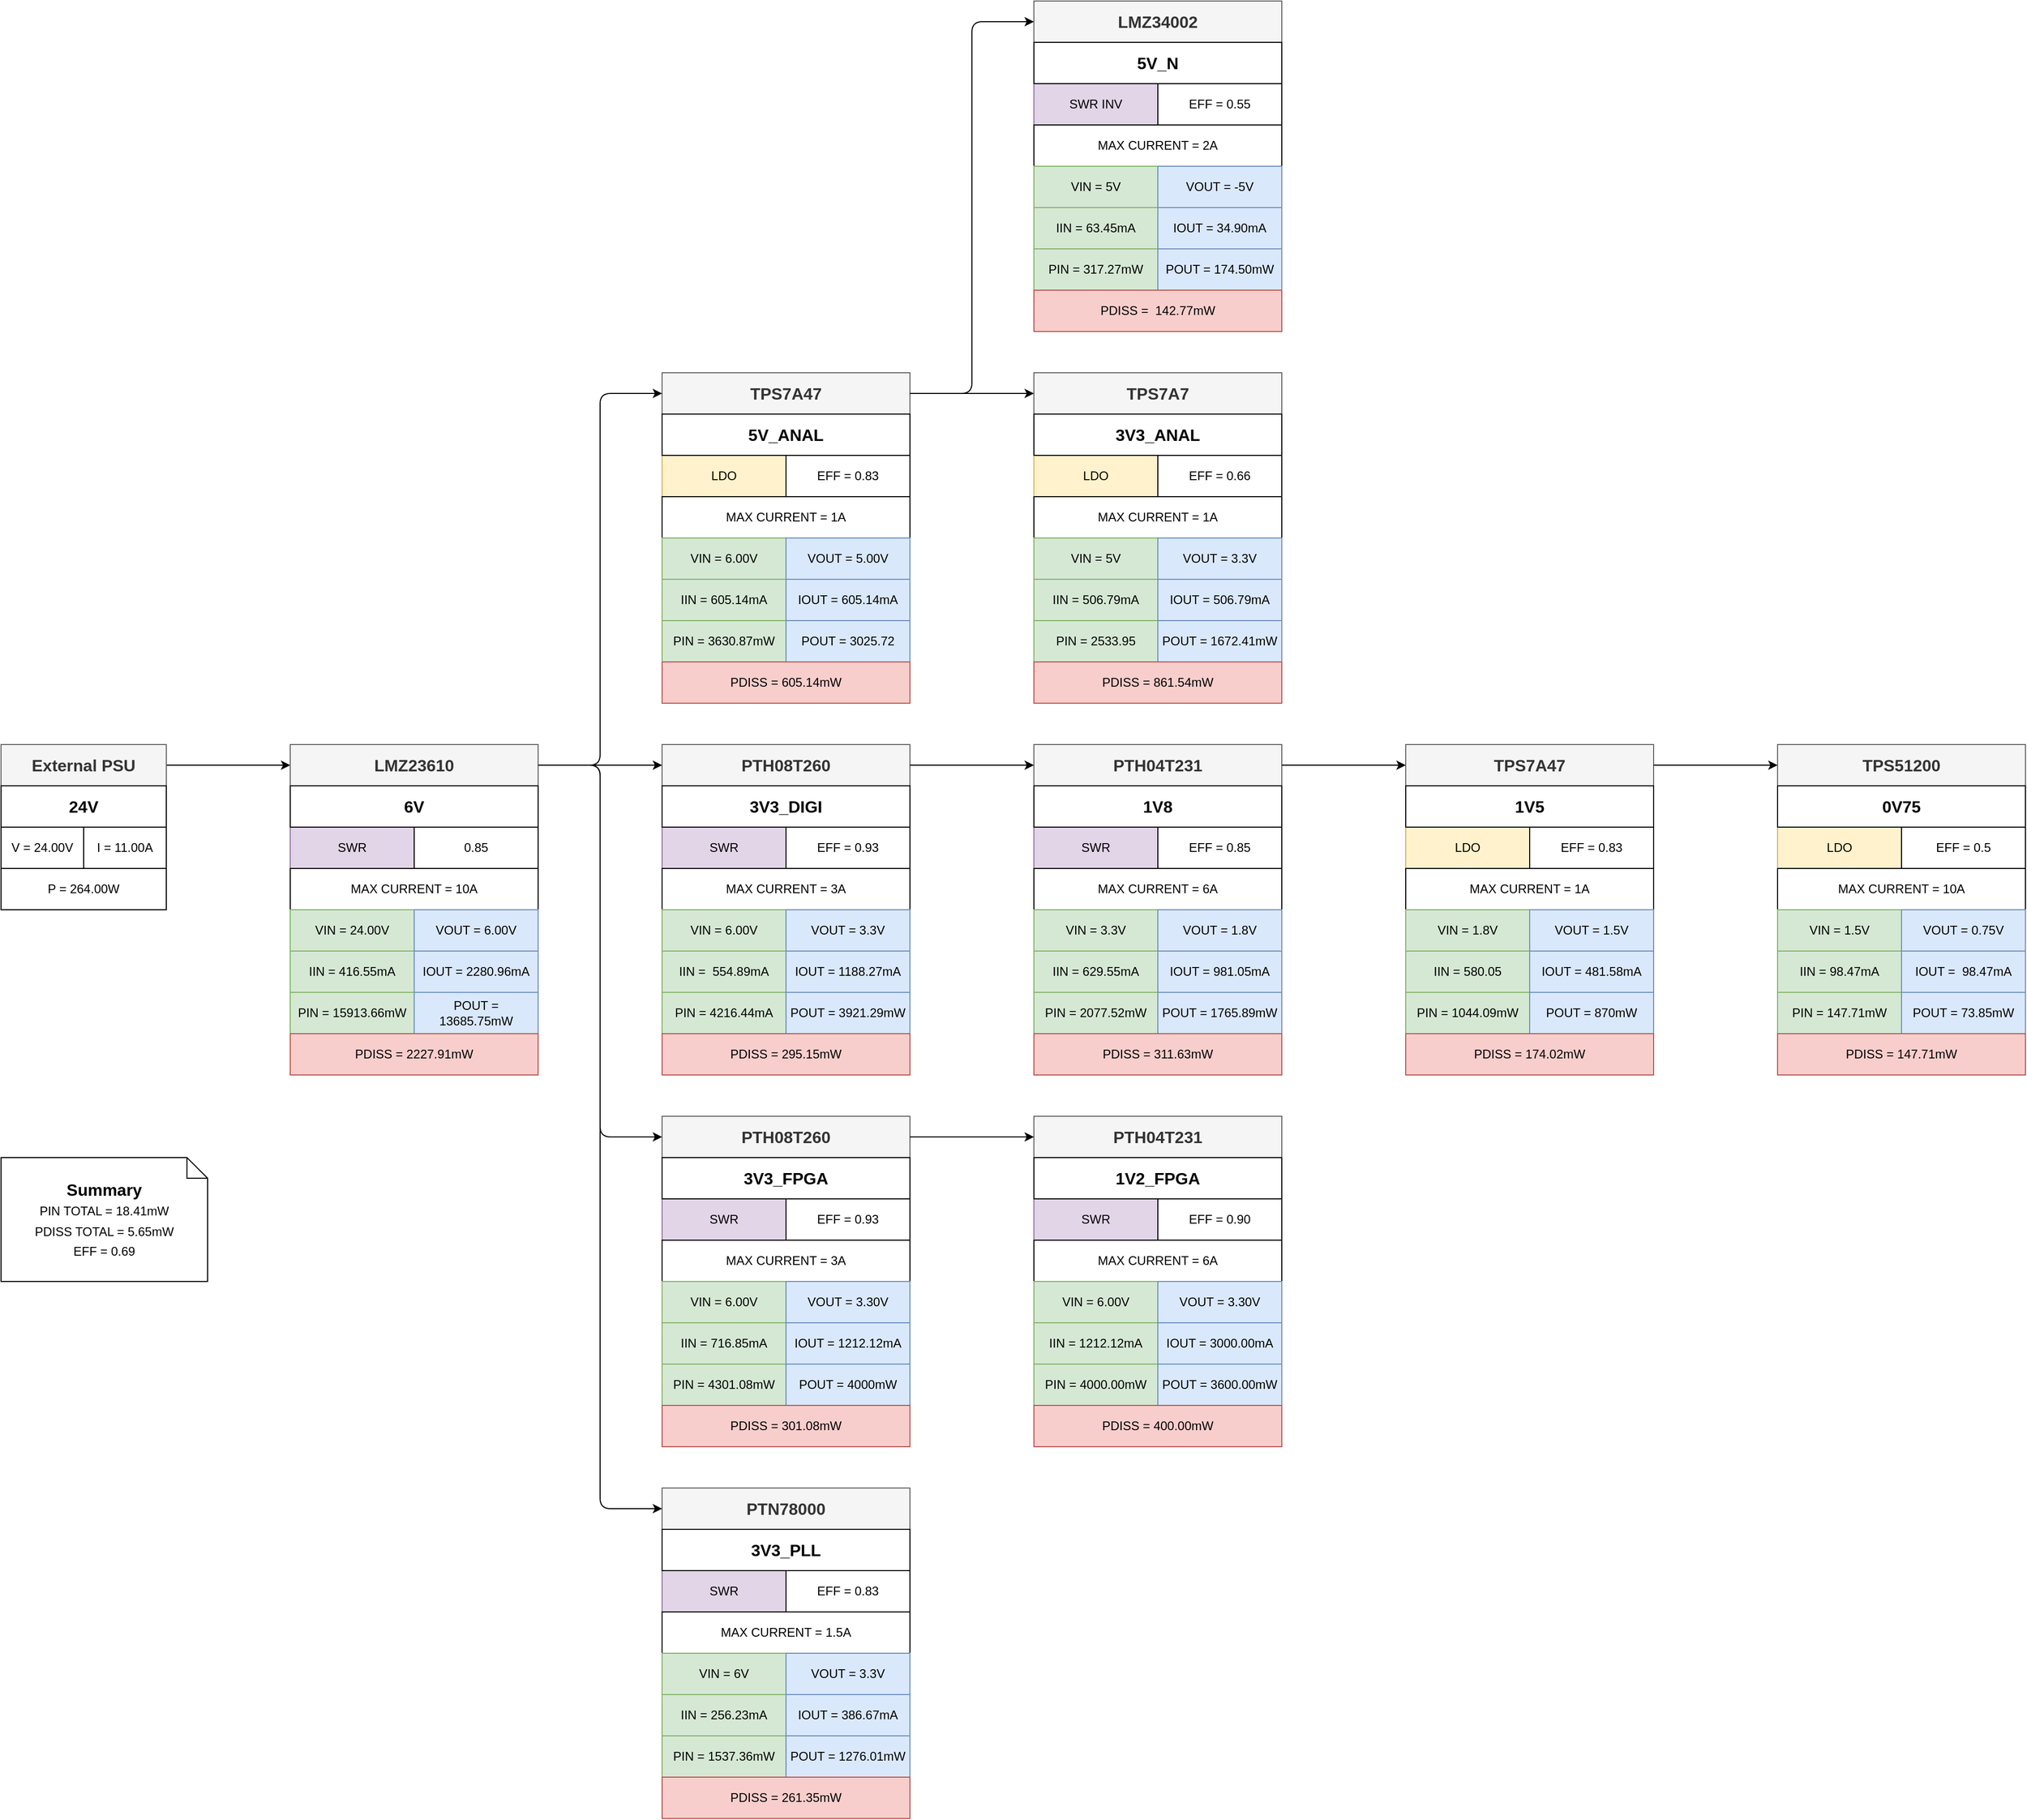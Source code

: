 <mxfile>
    <diagram id="PbjkyKgWk1K6CJeybQGS" name="Page-1">
        <mxGraphModel dx="1175" dy="1867" grid="1" gridSize="10" guides="1" tooltips="1" connect="1" arrows="1" fold="1" page="0" pageScale="1" pageWidth="850" pageHeight="1100" background="#ffffff" math="0" shadow="0">
            <root>
                <mxCell id="0"/>
                <mxCell id="1" parent="0"/>
                <mxCell id="346" style="edgeStyle=orthogonalEdgeStyle;rounded=1;html=1;fontSize=16;" edge="1" parent="1" source="2" target="274">
                    <mxGeometry relative="1" as="geometry"/>
                </mxCell>
                <mxCell id="2" value="&lt;b&gt;&lt;font style=&quot;font-size: 16px;&quot;&gt;External PSU&lt;/font&gt;&lt;/b&gt;" style="rounded=0;whiteSpace=wrap;html=1;fillColor=#f5f5f5;strokeColor=#666666;fontColor=#333333;" parent="1" vertex="1">
                    <mxGeometry x="480" width="160" height="40" as="geometry"/>
                </mxCell>
                <mxCell id="3" value="V = 24.00V" style="rounded=0;whiteSpace=wrap;html=1;" parent="1" vertex="1">
                    <mxGeometry x="480" y="80" width="80" height="40" as="geometry"/>
                </mxCell>
                <mxCell id="4" value="I = 11.00A" style="rounded=0;whiteSpace=wrap;html=1;" parent="1" vertex="1">
                    <mxGeometry x="560" y="80" width="80" height="40" as="geometry"/>
                </mxCell>
                <mxCell id="5" value="P = 264.00W" style="rounded=0;whiteSpace=wrap;html=1;" parent="1" vertex="1">
                    <mxGeometry x="480" y="120" width="160" height="40" as="geometry"/>
                </mxCell>
                <mxCell id="131" value="" style="group" parent="1" vertex="1" connectable="0">
                    <mxGeometry x="1480" y="-360" width="240" height="320" as="geometry"/>
                </mxCell>
                <mxCell id="132" value="&lt;font style=&quot;font-size: 16px;&quot;&gt;&lt;b&gt;TPS7A7&lt;/b&gt;&lt;/font&gt;" style="rounded=0;whiteSpace=wrap;html=1;fontSize=14;container=0;fillColor=#f5f5f5;fontColor=#333333;strokeColor=#666666;" parent="131" vertex="1">
                    <mxGeometry width="240" height="40" as="geometry"/>
                </mxCell>
                <mxCell id="133" value="LDO" style="rounded=0;whiteSpace=wrap;html=1;container=0;fillColor=#fff2cc;strokeColor=#d6b656;" parent="131" vertex="1">
                    <mxGeometry y="80" width="120" height="40" as="geometry"/>
                </mxCell>
                <mxCell id="134" value="EFF = 0.66" style="rounded=0;whiteSpace=wrap;html=1;container=0;" parent="131" vertex="1">
                    <mxGeometry x="120" y="80" width="120" height="40" as="geometry"/>
                </mxCell>
                <mxCell id="135" value="MAX CURRENT = 1A" style="rounded=0;whiteSpace=wrap;html=1;container=0;" parent="131" vertex="1">
                    <mxGeometry y="120" width="240" height="40" as="geometry"/>
                </mxCell>
                <mxCell id="136" value="VIN = 5V" style="rounded=0;whiteSpace=wrap;html=1;fillColor=#d5e8d4;strokeColor=#82b366;container=0;align=center;" parent="131" vertex="1">
                    <mxGeometry y="160" width="120" height="40" as="geometry"/>
                </mxCell>
                <mxCell id="137" value="IIN = 506.79mA" style="rounded=0;whiteSpace=wrap;html=1;fillColor=#d5e8d4;strokeColor=#82b366;container=0;" parent="131" vertex="1">
                    <mxGeometry y="200" width="120" height="40" as="geometry"/>
                </mxCell>
                <mxCell id="138" value="PIN = 2533.95" style="rounded=0;whiteSpace=wrap;html=1;fillColor=#d5e8d4;strokeColor=#82b366;container=0;" parent="131" vertex="1">
                    <mxGeometry y="240" width="120" height="40" as="geometry"/>
                </mxCell>
                <mxCell id="139" value="VOUT = 3.3V" style="rounded=0;whiteSpace=wrap;html=1;fillColor=#dae8fc;strokeColor=#6c8ebf;container=0;" parent="131" vertex="1">
                    <mxGeometry x="120" y="160" width="120" height="40" as="geometry"/>
                </mxCell>
                <mxCell id="140" value="IOUT = 506.79mA" style="rounded=0;whiteSpace=wrap;html=1;fillColor=#dae8fc;strokeColor=#6c8ebf;container=0;" parent="131" vertex="1">
                    <mxGeometry x="120" y="200" width="120" height="40" as="geometry"/>
                </mxCell>
                <mxCell id="141" value="POUT = 1672.41mW" style="rounded=0;whiteSpace=wrap;html=1;fillColor=#dae8fc;strokeColor=#6c8ebf;container=0;" parent="131" vertex="1">
                    <mxGeometry x="120" y="240" width="120" height="40" as="geometry"/>
                </mxCell>
                <mxCell id="142" value="PDISS = 861.54mW" style="rounded=0;whiteSpace=wrap;html=1;fillColor=#f8cecc;strokeColor=#b85450;container=0;" parent="131" vertex="1">
                    <mxGeometry y="280" width="240" height="40" as="geometry"/>
                </mxCell>
                <mxCell id="143" value="&lt;b style=&quot;&quot;&gt;&lt;font style=&quot;font-size: 16px;&quot;&gt;3V3_ANAL&lt;/font&gt;&lt;/b&gt;" style="rounded=0;whiteSpace=wrap;html=1;fontSize=14;container=0;" parent="131" vertex="1">
                    <mxGeometry y="40" width="240" height="40" as="geometry"/>
                </mxCell>
                <mxCell id="144" value="" style="group;fillColor=#fff2cc;strokeColor=#d6b656;" parent="1" vertex="1" connectable="0">
                    <mxGeometry x="1840" width="240" height="320" as="geometry"/>
                </mxCell>
                <mxCell id="145" value="&lt;font style=&quot;font-size: 16px;&quot;&gt;&lt;b&gt;TPS7A47&lt;/b&gt;&lt;/font&gt;" style="rounded=0;whiteSpace=wrap;html=1;fontSize=14;container=0;fillColor=#f5f5f5;fontColor=#333333;strokeColor=#666666;" parent="144" vertex="1">
                    <mxGeometry width="240" height="40" as="geometry"/>
                </mxCell>
                <mxCell id="146" value="LDO" style="rounded=0;whiteSpace=wrap;html=1;container=0;fillColor=#fff2cc;strokeColor=#d6b656;" parent="144" vertex="1">
                    <mxGeometry y="80" width="120" height="40" as="geometry"/>
                </mxCell>
                <mxCell id="147" value="EFF = 0.83" style="rounded=0;whiteSpace=wrap;html=1;container=0;" parent="144" vertex="1">
                    <mxGeometry x="120" y="80" width="120" height="40" as="geometry"/>
                </mxCell>
                <mxCell id="148" value="MAX CURRENT = 1A" style="rounded=0;whiteSpace=wrap;html=1;container=0;" parent="144" vertex="1">
                    <mxGeometry y="120" width="240" height="40" as="geometry"/>
                </mxCell>
                <mxCell id="149" value="VIN = 1.8V" style="rounded=0;whiteSpace=wrap;html=1;fillColor=#d5e8d4;strokeColor=#82b366;container=0;" parent="144" vertex="1">
                    <mxGeometry y="160" width="120" height="40" as="geometry"/>
                </mxCell>
                <mxCell id="150" value="IIN = 580.05" style="rounded=0;whiteSpace=wrap;html=1;fillColor=#d5e8d4;strokeColor=#82b366;container=0;" parent="144" vertex="1">
                    <mxGeometry y="200" width="120" height="40" as="geometry"/>
                </mxCell>
                <mxCell id="151" value="PIN = 1044.09mW" style="rounded=0;whiteSpace=wrap;html=1;fillColor=#d5e8d4;strokeColor=#82b366;container=0;" parent="144" vertex="1">
                    <mxGeometry y="240" width="120" height="40" as="geometry"/>
                </mxCell>
                <mxCell id="152" value="VOUT = 1.5V" style="rounded=0;whiteSpace=wrap;html=1;fillColor=#dae8fc;strokeColor=#6c8ebf;container=0;" parent="144" vertex="1">
                    <mxGeometry x="120" y="160" width="120" height="40" as="geometry"/>
                </mxCell>
                <mxCell id="153" value="IOUT = 481.58mA" style="rounded=0;whiteSpace=wrap;html=1;fillColor=#dae8fc;strokeColor=#6c8ebf;container=0;" parent="144" vertex="1">
                    <mxGeometry x="120" y="200" width="120" height="40" as="geometry"/>
                </mxCell>
                <mxCell id="154" value="POUT = 870mW" style="rounded=0;whiteSpace=wrap;html=1;fillColor=#dae8fc;strokeColor=#6c8ebf;container=0;" parent="144" vertex="1">
                    <mxGeometry x="120" y="240" width="120" height="40" as="geometry"/>
                </mxCell>
                <mxCell id="155" value="PDISS = 174.02mW" style="rounded=0;whiteSpace=wrap;html=1;fillColor=#f8cecc;strokeColor=#b85450;container=0;" parent="144" vertex="1">
                    <mxGeometry y="280" width="240" height="40" as="geometry"/>
                </mxCell>
                <mxCell id="156" value="&lt;b style=&quot;&quot;&gt;&lt;font style=&quot;font-size: 16px;&quot;&gt;1V5&lt;/font&gt;&lt;/b&gt;" style="rounded=0;whiteSpace=wrap;html=1;fontSize=14;container=0;" parent="144" vertex="1">
                    <mxGeometry y="40" width="240" height="40" as="geometry"/>
                </mxCell>
                <mxCell id="158" value="" style="group;fillColor=#fff2cc;strokeColor=#d6b656;" parent="1" vertex="1" connectable="0">
                    <mxGeometry x="2200" width="240" height="320" as="geometry"/>
                </mxCell>
                <mxCell id="159" value="&lt;font style=&quot;font-size: 16px;&quot;&gt;&lt;b&gt;TPS51200&lt;/b&gt;&lt;/font&gt;" style="rounded=0;whiteSpace=wrap;html=1;fontSize=14;container=0;fillColor=#f5f5f5;fontColor=#333333;strokeColor=#666666;" parent="158" vertex="1">
                    <mxGeometry width="240" height="40" as="geometry"/>
                </mxCell>
                <mxCell id="160" value="LDO" style="rounded=0;whiteSpace=wrap;html=1;container=0;fillColor=#fff2cc;strokeColor=#d6b656;" parent="158" vertex="1">
                    <mxGeometry y="80" width="120" height="40" as="geometry"/>
                </mxCell>
                <mxCell id="161" value="EFF = 0.5" style="rounded=0;whiteSpace=wrap;html=1;container=0;" parent="158" vertex="1">
                    <mxGeometry x="120" y="80" width="120" height="40" as="geometry"/>
                </mxCell>
                <mxCell id="162" value="MAX CURRENT = 10A" style="rounded=0;whiteSpace=wrap;html=1;container=0;" parent="158" vertex="1">
                    <mxGeometry y="120" width="240" height="40" as="geometry"/>
                </mxCell>
                <mxCell id="163" value="VIN = 1.5V" style="rounded=0;whiteSpace=wrap;html=1;fillColor=#d5e8d4;strokeColor=#82b366;container=0;" parent="158" vertex="1">
                    <mxGeometry y="160" width="120" height="40" as="geometry"/>
                </mxCell>
                <mxCell id="164" value="IIN = 98.47mA" style="rounded=0;whiteSpace=wrap;html=1;fillColor=#d5e8d4;strokeColor=#82b366;container=0;" parent="158" vertex="1">
                    <mxGeometry y="200" width="120" height="40" as="geometry"/>
                </mxCell>
                <mxCell id="165" value="PIN = 147.71mW" style="rounded=0;whiteSpace=wrap;html=1;fillColor=#d5e8d4;strokeColor=#82b366;container=0;" parent="158" vertex="1">
                    <mxGeometry y="240" width="120" height="40" as="geometry"/>
                </mxCell>
                <mxCell id="166" value="VOUT = 0.75V" style="rounded=0;whiteSpace=wrap;html=1;fillColor=#dae8fc;strokeColor=#6c8ebf;container=0;" parent="158" vertex="1">
                    <mxGeometry x="120" y="160" width="120" height="40" as="geometry"/>
                </mxCell>
                <mxCell id="167" value="IOUT =&amp;nbsp; 98.47mA" style="rounded=0;whiteSpace=wrap;html=1;fillColor=#dae8fc;strokeColor=#6c8ebf;container=0;" parent="158" vertex="1">
                    <mxGeometry x="120" y="200" width="120" height="40" as="geometry"/>
                </mxCell>
                <mxCell id="168" value="POUT = 73.85mW" style="rounded=0;whiteSpace=wrap;html=1;fillColor=#dae8fc;strokeColor=#6c8ebf;container=0;" parent="158" vertex="1">
                    <mxGeometry x="120" y="240" width="120" height="40" as="geometry"/>
                </mxCell>
                <mxCell id="169" value="PDISS = 147.71mW" style="rounded=0;whiteSpace=wrap;html=1;fillColor=#f8cecc;strokeColor=#b85450;container=0;" parent="158" vertex="1">
                    <mxGeometry y="280" width="240" height="40" as="geometry"/>
                </mxCell>
                <mxCell id="170" value="&lt;b&gt;&lt;font style=&quot;font-size: 16px;&quot;&gt;0V75&lt;/font&gt;&lt;/b&gt;" style="rounded=0;whiteSpace=wrap;html=1;fontSize=14;container=0;" parent="158" vertex="1">
                    <mxGeometry y="40" width="240" height="40" as="geometry"/>
                </mxCell>
                <mxCell id="171" value="" style="group" parent="1" vertex="1" connectable="0">
                    <mxGeometry x="1480" y="-720" width="240" height="320" as="geometry"/>
                </mxCell>
                <mxCell id="172" value="&lt;font style=&quot;font-size: 16px;&quot;&gt;&lt;b&gt;LMZ34002&lt;/b&gt;&lt;/font&gt;" style="rounded=0;whiteSpace=wrap;html=1;fontSize=14;container=0;fillColor=#f5f5f5;fontColor=#333333;strokeColor=#666666;" parent="171" vertex="1">
                    <mxGeometry width="240" height="40" as="geometry"/>
                </mxCell>
                <mxCell id="173" value="SWR INV" style="rounded=0;whiteSpace=wrap;html=1;container=0;fillColor=#e1d5e7;strokeColor=#9673a6;" parent="171" vertex="1">
                    <mxGeometry y="80" width="120" height="40" as="geometry"/>
                </mxCell>
                <mxCell id="174" value="EFF = 0.55" style="rounded=0;whiteSpace=wrap;html=1;container=0;" parent="171" vertex="1">
                    <mxGeometry x="120" y="80" width="120" height="40" as="geometry"/>
                </mxCell>
                <mxCell id="175" value="MAX CURRENT = 2A" style="rounded=0;whiteSpace=wrap;html=1;container=0;" parent="171" vertex="1">
                    <mxGeometry y="120" width="240" height="40" as="geometry"/>
                </mxCell>
                <mxCell id="176" value="VIN = 5V" style="rounded=0;whiteSpace=wrap;html=1;fillColor=#d5e8d4;strokeColor=#82b366;container=0;" parent="171" vertex="1">
                    <mxGeometry y="160" width="120" height="40" as="geometry"/>
                </mxCell>
                <mxCell id="177" value="IIN = 63.45mA" style="rounded=0;whiteSpace=wrap;html=1;fillColor=#d5e8d4;strokeColor=#82b366;container=0;" parent="171" vertex="1">
                    <mxGeometry y="200" width="120" height="40" as="geometry"/>
                </mxCell>
                <mxCell id="178" value="PIN = 317.27mW" style="rounded=0;whiteSpace=wrap;html=1;fillColor=#d5e8d4;strokeColor=#82b366;container=0;" parent="171" vertex="1">
                    <mxGeometry y="240" width="120" height="40" as="geometry"/>
                </mxCell>
                <mxCell id="179" value="VOUT = -5V" style="rounded=0;whiteSpace=wrap;html=1;fillColor=#dae8fc;strokeColor=#6c8ebf;container=0;" parent="171" vertex="1">
                    <mxGeometry x="120" y="160" width="120" height="40" as="geometry"/>
                </mxCell>
                <mxCell id="180" value="IOUT = 34.90mA" style="rounded=0;whiteSpace=wrap;html=1;fillColor=#dae8fc;strokeColor=#6c8ebf;container=0;" parent="171" vertex="1">
                    <mxGeometry x="120" y="200" width="120" height="40" as="geometry"/>
                </mxCell>
                <mxCell id="181" value="POUT = 174.50mW" style="rounded=0;whiteSpace=wrap;html=1;fillColor=#dae8fc;strokeColor=#6c8ebf;container=0;" parent="171" vertex="1">
                    <mxGeometry x="120" y="240" width="120" height="40" as="geometry"/>
                </mxCell>
                <mxCell id="182" value="PDISS =&amp;nbsp; 142.77mW" style="rounded=0;whiteSpace=wrap;html=1;fillColor=#f8cecc;strokeColor=#b85450;container=0;" parent="171" vertex="1">
                    <mxGeometry y="280" width="240" height="40" as="geometry"/>
                </mxCell>
                <mxCell id="183" value="&lt;b&gt;&lt;font style=&quot;font-size: 16px;&quot;&gt;5V_N&lt;/font&gt;&lt;/b&gt;" style="rounded=0;whiteSpace=wrap;html=1;fontSize=14;container=0;" parent="171" vertex="1">
                    <mxGeometry y="40" width="240" height="40" as="geometry"/>
                </mxCell>
                <mxCell id="184" value="" style="group;fillColor=#fff2cc;strokeColor=#d6b656;" parent="1" connectable="0" vertex="1">
                    <mxGeometry x="1120" y="-360" width="240" height="320" as="geometry"/>
                </mxCell>
                <mxCell id="185" value="&lt;span style=&quot;font-size: 16px;&quot;&gt;&lt;b&gt;TPS7A47&lt;/b&gt;&lt;/span&gt;" style="rounded=0;whiteSpace=wrap;html=1;fontSize=14;container=0;fillColor=#f5f5f5;fontColor=#333333;strokeColor=#666666;" parent="184" vertex="1">
                    <mxGeometry width="240" height="40" as="geometry"/>
                </mxCell>
                <mxCell id="186" value="LDO" style="rounded=0;whiteSpace=wrap;html=1;container=0;fillColor=#fff2cc;strokeColor=#d6b656;" parent="184" vertex="1">
                    <mxGeometry y="80" width="120" height="40" as="geometry"/>
                </mxCell>
                <mxCell id="187" value="EFF = 0.83" style="rounded=0;whiteSpace=wrap;html=1;container=0;" parent="184" vertex="1">
                    <mxGeometry x="120" y="80" width="120" height="40" as="geometry"/>
                </mxCell>
                <mxCell id="188" value="MAX CURRENT = 1A" style="rounded=0;whiteSpace=wrap;html=1;container=0;" parent="184" vertex="1">
                    <mxGeometry y="120" width="240" height="40" as="geometry"/>
                </mxCell>
                <mxCell id="189" value="VIN = 6.00V" style="rounded=0;whiteSpace=wrap;html=1;fillColor=#d5e8d4;strokeColor=#82b366;container=0;" parent="184" vertex="1">
                    <mxGeometry y="160" width="120" height="40" as="geometry"/>
                </mxCell>
                <mxCell id="190" value="IIN = 605.14mA" style="rounded=0;whiteSpace=wrap;html=1;fillColor=#d5e8d4;strokeColor=#82b366;container=0;" parent="184" vertex="1">
                    <mxGeometry y="200" width="120" height="40" as="geometry"/>
                </mxCell>
                <mxCell id="191" value="PIN = 3630.87mW" style="rounded=0;whiteSpace=wrap;html=1;fillColor=#d5e8d4;strokeColor=#82b366;container=0;" parent="184" vertex="1">
                    <mxGeometry y="240" width="120" height="40" as="geometry"/>
                </mxCell>
                <mxCell id="192" value="VOUT = 5.00V" style="rounded=0;whiteSpace=wrap;html=1;fillColor=#dae8fc;strokeColor=#6c8ebf;container=0;" parent="184" vertex="1">
                    <mxGeometry x="120" y="160" width="120" height="40" as="geometry"/>
                </mxCell>
                <mxCell id="193" value="IOUT = 605.14mA" style="rounded=0;whiteSpace=wrap;html=1;fillColor=#dae8fc;strokeColor=#6c8ebf;container=0;" parent="184" vertex="1">
                    <mxGeometry x="120" y="200" width="120" height="40" as="geometry"/>
                </mxCell>
                <mxCell id="194" value="POUT = 3025.72" style="rounded=0;whiteSpace=wrap;html=1;fillColor=#dae8fc;strokeColor=#6c8ebf;container=0;" parent="184" vertex="1">
                    <mxGeometry x="120" y="240" width="120" height="40" as="geometry"/>
                </mxCell>
                <mxCell id="195" value="PDISS = 605.14mW" style="rounded=0;whiteSpace=wrap;html=1;fillColor=#f8cecc;strokeColor=#b85450;container=0;" parent="184" vertex="1">
                    <mxGeometry y="280" width="240" height="40" as="geometry"/>
                </mxCell>
                <mxCell id="196" value="&lt;b style=&quot;border-color: var(--border-color);&quot;&gt;&lt;font style=&quot;border-color: var(--border-color); font-size: 16px;&quot;&gt;5V_ANAL&lt;/font&gt;&lt;/b&gt;" style="rounded=0;whiteSpace=wrap;html=1;fontSize=14;container=0;" parent="184" vertex="1">
                    <mxGeometry y="40" width="240" height="40" as="geometry"/>
                </mxCell>
                <mxCell id="209" value="PTH04T231" style="group;fillColor=#fff2cc;strokeColor=#d6b656;" vertex="1" connectable="0" parent="1">
                    <mxGeometry x="1480" width="240" height="320" as="geometry"/>
                </mxCell>
                <mxCell id="210" value="&lt;font style=&quot;font-size: 16px;&quot;&gt;&lt;b&gt;PTH04T231&lt;/b&gt;&lt;/font&gt;" style="rounded=0;whiteSpace=wrap;html=1;fontSize=14;container=0;fillColor=#f5f5f5;fontColor=#333333;strokeColor=#666666;" vertex="1" parent="209">
                    <mxGeometry width="240" height="40" as="geometry"/>
                </mxCell>
                <mxCell id="211" value="SWR" style="rounded=0;whiteSpace=wrap;html=1;container=0;fillColor=#e1d5e7;strokeColor=#9673a6;" vertex="1" parent="209">
                    <mxGeometry y="80" width="120" height="40" as="geometry"/>
                </mxCell>
                <mxCell id="212" value="EFF = 0.85" style="rounded=0;whiteSpace=wrap;html=1;container=0;" vertex="1" parent="209">
                    <mxGeometry x="120" y="80" width="120" height="40" as="geometry"/>
                </mxCell>
                <mxCell id="213" value="MAX CURRENT = 6A" style="rounded=0;whiteSpace=wrap;html=1;container=0;" vertex="1" parent="209">
                    <mxGeometry y="120" width="240" height="40" as="geometry"/>
                </mxCell>
                <mxCell id="214" value="VIN = 3.3V" style="rounded=0;whiteSpace=wrap;html=1;fillColor=#d5e8d4;strokeColor=#82b366;container=0;" vertex="1" parent="209">
                    <mxGeometry y="160" width="120" height="40" as="geometry"/>
                </mxCell>
                <mxCell id="215" value="IIN = 629.55mA" style="rounded=0;whiteSpace=wrap;html=1;fillColor=#d5e8d4;strokeColor=#82b366;container=0;" vertex="1" parent="209">
                    <mxGeometry y="200" width="120" height="40" as="geometry"/>
                </mxCell>
                <mxCell id="216" value="PIN = 2077.52mW" style="rounded=0;whiteSpace=wrap;html=1;fillColor=#d5e8d4;strokeColor=#82b366;container=0;" vertex="1" parent="209">
                    <mxGeometry y="240" width="120" height="40" as="geometry"/>
                </mxCell>
                <mxCell id="217" value="VOUT = 1.8V" style="rounded=0;whiteSpace=wrap;html=1;fillColor=#dae8fc;strokeColor=#6c8ebf;container=0;" vertex="1" parent="209">
                    <mxGeometry x="120" y="160" width="120" height="40" as="geometry"/>
                </mxCell>
                <mxCell id="218" value="IOUT = 981.05mA" style="rounded=0;whiteSpace=wrap;html=1;fillColor=#dae8fc;strokeColor=#6c8ebf;container=0;" vertex="1" parent="209">
                    <mxGeometry x="120" y="200" width="120" height="40" as="geometry"/>
                </mxCell>
                <mxCell id="219" value="POUT = 1765.89mW" style="rounded=0;whiteSpace=wrap;html=1;fillColor=#dae8fc;strokeColor=#6c8ebf;container=0;" vertex="1" parent="209">
                    <mxGeometry x="120" y="240" width="120" height="40" as="geometry"/>
                </mxCell>
                <mxCell id="220" value="PDISS = 311.63mW" style="rounded=0;whiteSpace=wrap;html=1;fillColor=#f8cecc;strokeColor=#b85450;container=0;" vertex="1" parent="209">
                    <mxGeometry y="280" width="240" height="40" as="geometry"/>
                </mxCell>
                <mxCell id="221" value="&lt;b style=&quot;&quot;&gt;&lt;font style=&quot;font-size: 16px;&quot;&gt;1V8&lt;/font&gt;&lt;/b&gt;" style="rounded=0;whiteSpace=wrap;html=1;fontSize=14;container=0;" vertex="1" parent="209">
                    <mxGeometry y="40" width="240" height="40" as="geometry"/>
                </mxCell>
                <mxCell id="237" value="&lt;b&gt;&lt;font style=&quot;font-size: 16px;&quot;&gt;24V&lt;/font&gt;&lt;/b&gt;" style="rounded=0;whiteSpace=wrap;html=1;" vertex="1" parent="1">
                    <mxGeometry x="480" y="40" width="160" height="40" as="geometry"/>
                </mxCell>
                <mxCell id="251" value="&lt;b&gt;Summary&lt;/b&gt;&lt;br&gt;&lt;font style=&quot;font-size: 12px;&quot;&gt;PIN TOTAL = 18.41mW&lt;br&gt;PDISS TOTAL = 5.65mW&lt;br style=&quot;border-color: var(--border-color);&quot;&gt;EFF = 0.69&lt;/font&gt;" style="shape=note;size=20;whiteSpace=wrap;html=1;fontSize=16;" vertex="1" parent="1">
                    <mxGeometry x="480" y="400" width="200" height="120" as="geometry"/>
                </mxCell>
                <mxCell id="257" style="edgeStyle=orthogonalEdgeStyle;rounded=1;html=1;fontSize=12;" edge="1" parent="1" source="210" target="145">
                    <mxGeometry relative="1" as="geometry"/>
                </mxCell>
                <mxCell id="258" style="edgeStyle=orthogonalEdgeStyle;rounded=1;html=1;fontSize=12;" edge="1" parent="1" source="145" target="159">
                    <mxGeometry relative="1" as="geometry"/>
                </mxCell>
                <mxCell id="273" value="" style="group" connectable="0" vertex="1" parent="1">
                    <mxGeometry x="760" width="240" height="320" as="geometry"/>
                </mxCell>
                <mxCell id="274" value="&lt;font style=&quot;font-size: 16px;&quot;&gt;&lt;b&gt;LMZ23610&lt;/b&gt;&lt;/font&gt;" style="rounded=0;whiteSpace=wrap;html=1;fontSize=14;container=0;fillColor=#f5f5f5;fontColor=#333333;strokeColor=#666666;" vertex="1" parent="273">
                    <mxGeometry width="240" height="40" as="geometry"/>
                </mxCell>
                <mxCell id="275" value="SWR" style="rounded=0;whiteSpace=wrap;html=1;container=0;fillColor=#e1d5e7;strokeColor=#9673a6;" vertex="1" parent="273">
                    <mxGeometry y="80" width="120" height="40" as="geometry"/>
                </mxCell>
                <mxCell id="276" value="0.85" style="rounded=0;whiteSpace=wrap;html=1;container=0;" vertex="1" parent="273">
                    <mxGeometry x="120" y="80" width="120" height="40" as="geometry"/>
                </mxCell>
                <mxCell id="277" value="MAX CURRENT = 10A" style="rounded=0;whiteSpace=wrap;html=1;container=0;" vertex="1" parent="273">
                    <mxGeometry y="120" width="240" height="40" as="geometry"/>
                </mxCell>
                <mxCell id="278" value="VIN = 24.00V" style="rounded=0;whiteSpace=wrap;html=1;fillColor=#d5e8d4;strokeColor=#82b366;container=0;" vertex="1" parent="273">
                    <mxGeometry y="160" width="120" height="40" as="geometry"/>
                </mxCell>
                <mxCell id="279" value="IIN = 416.55mA" style="rounded=0;whiteSpace=wrap;html=1;fillColor=#d5e8d4;strokeColor=#82b366;container=0;" vertex="1" parent="273">
                    <mxGeometry y="200" width="120" height="40" as="geometry"/>
                </mxCell>
                <mxCell id="280" value="PIN = 15913.66mW" style="rounded=0;whiteSpace=wrap;html=1;fillColor=#d5e8d4;strokeColor=#82b366;container=0;" vertex="1" parent="273">
                    <mxGeometry y="240" width="120" height="40" as="geometry"/>
                </mxCell>
                <mxCell id="281" value="VOUT = 6.00V" style="rounded=0;whiteSpace=wrap;html=1;fillColor=#dae8fc;strokeColor=#6c8ebf;container=0;" vertex="1" parent="273">
                    <mxGeometry x="120" y="160" width="120" height="40" as="geometry"/>
                </mxCell>
                <mxCell id="282" value="IOUT = 2280.96mA" style="rounded=0;whiteSpace=wrap;html=1;fillColor=#dae8fc;strokeColor=#6c8ebf;container=0;" vertex="1" parent="273">
                    <mxGeometry x="120" y="200" width="120" height="40" as="geometry"/>
                </mxCell>
                <mxCell id="283" value="POUT = 13685.75mW" style="rounded=0;whiteSpace=wrap;html=1;fillColor=#dae8fc;strokeColor=#6c8ebf;container=0;" vertex="1" parent="273">
                    <mxGeometry x="120" y="240" width="120" height="40" as="geometry"/>
                </mxCell>
                <mxCell id="284" value="PDISS = 2227.91mW" style="rounded=0;whiteSpace=wrap;html=1;fillColor=#f8cecc;strokeColor=#b85450;container=0;" vertex="1" parent="273">
                    <mxGeometry y="280" width="240" height="40" as="geometry"/>
                </mxCell>
                <mxCell id="285" value="&lt;b style=&quot;border-color: var(--border-color);&quot;&gt;&lt;font style=&quot;border-color: var(--border-color); font-size: 16px;&quot;&gt;6V&lt;br&gt;&lt;/font&gt;&lt;/b&gt;" style="rounded=0;whiteSpace=wrap;html=1;fontSize=14;container=0;" vertex="1" parent="273">
                    <mxGeometry y="40" width="240" height="40" as="geometry"/>
                </mxCell>
                <mxCell id="286" value="" style="group" vertex="1" connectable="0" parent="1">
                    <mxGeometry x="1120" width="240" height="320" as="geometry"/>
                </mxCell>
                <mxCell id="287" value="&lt;span style=&quot;font-size: 16px;&quot;&gt;&lt;b&gt;PTH08T260&lt;/b&gt;&lt;/span&gt;" style="rounded=0;whiteSpace=wrap;html=1;fontSize=14;container=0;fillColor=#f5f5f5;fontColor=#333333;strokeColor=#666666;" vertex="1" parent="286">
                    <mxGeometry width="240" height="40" as="geometry"/>
                </mxCell>
                <mxCell id="288" value="SWR" style="rounded=0;whiteSpace=wrap;html=1;container=0;fillColor=#e1d5e7;strokeColor=#9673a6;" vertex="1" parent="286">
                    <mxGeometry y="80" width="120" height="40" as="geometry"/>
                </mxCell>
                <mxCell id="289" value="EFF = 0.93" style="rounded=0;whiteSpace=wrap;html=1;container=0;" vertex="1" parent="286">
                    <mxGeometry x="120" y="80" width="120" height="40" as="geometry"/>
                </mxCell>
                <mxCell id="290" value="MAX CURRENT = 3A" style="rounded=0;whiteSpace=wrap;html=1;container=0;" vertex="1" parent="286">
                    <mxGeometry y="120" width="240" height="40" as="geometry"/>
                </mxCell>
                <mxCell id="291" value="VIN = 6.00V" style="rounded=0;whiteSpace=wrap;html=1;fillColor=#d5e8d4;strokeColor=#82b366;container=0;" vertex="1" parent="286">
                    <mxGeometry y="160" width="120" height="40" as="geometry"/>
                </mxCell>
                <mxCell id="292" value="IIN =&amp;nbsp; 554.89mA" style="rounded=0;whiteSpace=wrap;html=1;fillColor=#d5e8d4;strokeColor=#82b366;container=0;" vertex="1" parent="286">
                    <mxGeometry y="200" width="120" height="40" as="geometry"/>
                </mxCell>
                <mxCell id="293" value="PIN = 4216.44mA" style="rounded=0;whiteSpace=wrap;html=1;fillColor=#d5e8d4;strokeColor=#82b366;container=0;" vertex="1" parent="286">
                    <mxGeometry y="240" width="120" height="40" as="geometry"/>
                </mxCell>
                <mxCell id="294" value="VOUT = 3.3V" style="rounded=0;whiteSpace=wrap;html=1;fillColor=#dae8fc;strokeColor=#6c8ebf;container=0;" vertex="1" parent="286">
                    <mxGeometry x="120" y="160" width="120" height="40" as="geometry"/>
                </mxCell>
                <mxCell id="295" value="IOUT = 1188.27mA" style="rounded=0;whiteSpace=wrap;html=1;fillColor=#dae8fc;strokeColor=#6c8ebf;container=0;" vertex="1" parent="286">
                    <mxGeometry x="120" y="200" width="120" height="40" as="geometry"/>
                </mxCell>
                <mxCell id="296" value="POUT = 3921.29mW" style="rounded=0;whiteSpace=wrap;html=1;fillColor=#dae8fc;strokeColor=#6c8ebf;container=0;" vertex="1" parent="286">
                    <mxGeometry x="120" y="240" width="120" height="40" as="geometry"/>
                </mxCell>
                <mxCell id="297" value="PDISS = 295.15mW" style="rounded=0;whiteSpace=wrap;html=1;fillColor=#f8cecc;strokeColor=#b85450;container=0;" vertex="1" parent="286">
                    <mxGeometry y="280" width="240" height="40" as="geometry"/>
                </mxCell>
                <mxCell id="298" value="&lt;b style=&quot;&quot;&gt;&lt;font style=&quot;font-size: 16px;&quot;&gt;3V3_DIGI&lt;/font&gt;&lt;/b&gt;" style="rounded=0;whiteSpace=wrap;html=1;fontSize=14;container=0;" vertex="1" parent="286">
                    <mxGeometry y="40" width="240" height="40" as="geometry"/>
                </mxCell>
                <mxCell id="299" value="" style="group" vertex="1" connectable="0" parent="1">
                    <mxGeometry x="1120" y="360" width="240" height="320" as="geometry"/>
                </mxCell>
                <mxCell id="300" value="&lt;b style=&quot;border-color: var(--border-color); font-size: 16px;&quot;&gt;PTH08T260&lt;/b&gt;" style="rounded=0;whiteSpace=wrap;html=1;fontSize=14;container=0;fillColor=#f5f5f5;fontColor=#333333;strokeColor=#666666;" vertex="1" parent="299">
                    <mxGeometry width="240" height="40" as="geometry"/>
                </mxCell>
                <mxCell id="301" value="SWR" style="rounded=0;whiteSpace=wrap;html=1;container=0;fillColor=#e1d5e7;strokeColor=#9673a6;" vertex="1" parent="299">
                    <mxGeometry y="80" width="120" height="40" as="geometry"/>
                </mxCell>
                <mxCell id="302" value="EFF = 0.93" style="rounded=0;whiteSpace=wrap;html=1;container=0;" vertex="1" parent="299">
                    <mxGeometry x="120" y="80" width="120" height="40" as="geometry"/>
                </mxCell>
                <mxCell id="303" value="MAX CURRENT = 3A" style="rounded=0;whiteSpace=wrap;html=1;container=0;" vertex="1" parent="299">
                    <mxGeometry y="120" width="240" height="40" as="geometry"/>
                </mxCell>
                <mxCell id="304" value="VIN = 6.00V" style="rounded=0;whiteSpace=wrap;html=1;fillColor=#d5e8d4;strokeColor=#82b366;container=0;" vertex="1" parent="299">
                    <mxGeometry y="160" width="120" height="40" as="geometry"/>
                </mxCell>
                <mxCell id="305" value="IIN = 716.85mA" style="rounded=0;whiteSpace=wrap;html=1;fillColor=#d5e8d4;strokeColor=#82b366;container=0;" vertex="1" parent="299">
                    <mxGeometry y="200" width="120" height="40" as="geometry"/>
                </mxCell>
                <mxCell id="306" value="PIN = 4301.08mW" style="rounded=0;whiteSpace=wrap;html=1;fillColor=#d5e8d4;strokeColor=#82b366;container=0;" vertex="1" parent="299">
                    <mxGeometry y="240" width="120" height="40" as="geometry"/>
                </mxCell>
                <mxCell id="307" value="VOUT = 3.30V" style="rounded=0;whiteSpace=wrap;html=1;fillColor=#dae8fc;strokeColor=#6c8ebf;container=0;" vertex="1" parent="299">
                    <mxGeometry x="120" y="160" width="120" height="40" as="geometry"/>
                </mxCell>
                <mxCell id="308" value="IOUT = 1212.12mA" style="rounded=0;whiteSpace=wrap;html=1;fillColor=#dae8fc;strokeColor=#6c8ebf;container=0;" vertex="1" parent="299">
                    <mxGeometry x="120" y="200" width="120" height="40" as="geometry"/>
                </mxCell>
                <mxCell id="309" value="POUT = 4000mW" style="rounded=0;whiteSpace=wrap;html=1;fillColor=#dae8fc;strokeColor=#6c8ebf;container=0;" vertex="1" parent="299">
                    <mxGeometry x="120" y="240" width="120" height="40" as="geometry"/>
                </mxCell>
                <mxCell id="310" value="PDISS = 301.08mW" style="rounded=0;whiteSpace=wrap;html=1;fillColor=#f8cecc;strokeColor=#b85450;container=0;" vertex="1" parent="299">
                    <mxGeometry y="280" width="240" height="40" as="geometry"/>
                </mxCell>
                <mxCell id="311" value="&lt;b style=&quot;&quot;&gt;&lt;font style=&quot;font-size: 16px;&quot;&gt;3V3_FPGA&lt;/font&gt;&lt;/b&gt;" style="rounded=0;whiteSpace=wrap;html=1;fontSize=14;container=0;" vertex="1" parent="299">
                    <mxGeometry y="40" width="240" height="40" as="geometry"/>
                </mxCell>
                <mxCell id="312" style="edgeStyle=orthogonalEdgeStyle;rounded=1;html=1;fontSize=16;" edge="1" parent="1" source="185" target="132">
                    <mxGeometry relative="1" as="geometry"/>
                </mxCell>
                <mxCell id="313" style="edgeStyle=orthogonalEdgeStyle;rounded=1;html=1;fontSize=16;" edge="1" parent="1" source="185" target="172">
                    <mxGeometry relative="1" as="geometry">
                        <Array as="points">
                            <mxPoint x="1420" y="-340"/>
                            <mxPoint x="1420" y="-700"/>
                        </Array>
                    </mxGeometry>
                </mxCell>
                <mxCell id="314" style="edgeStyle=orthogonalEdgeStyle;rounded=1;html=1;fontSize=16;" edge="1" parent="1" source="274" target="287">
                    <mxGeometry relative="1" as="geometry">
                        <Array as="points">
                            <mxPoint x="1060" y="20"/>
                            <mxPoint x="1060" y="20"/>
                        </Array>
                    </mxGeometry>
                </mxCell>
                <mxCell id="315" style="edgeStyle=orthogonalEdgeStyle;rounded=1;html=1;fontSize=16;" edge="1" parent="1" source="274" target="185">
                    <mxGeometry relative="1" as="geometry">
                        <Array as="points">
                            <mxPoint x="1060" y="20"/>
                            <mxPoint x="1060" y="-340"/>
                        </Array>
                    </mxGeometry>
                </mxCell>
                <mxCell id="316" style="edgeStyle=orthogonalEdgeStyle;rounded=1;html=1;fontSize=16;" edge="1" parent="1" source="274" target="300">
                    <mxGeometry relative="1" as="geometry">
                        <Array as="points">
                            <mxPoint x="1060" y="20"/>
                            <mxPoint x="1060" y="380"/>
                        </Array>
                    </mxGeometry>
                </mxCell>
                <mxCell id="317" style="edgeStyle=orthogonalEdgeStyle;rounded=1;html=1;fontSize=16;" edge="1" parent="1" source="287" target="210">
                    <mxGeometry relative="1" as="geometry"/>
                </mxCell>
                <mxCell id="318" value="" style="group" vertex="1" connectable="0" parent="1">
                    <mxGeometry x="1120" y="720" width="240" height="320" as="geometry"/>
                </mxCell>
                <mxCell id="319" value="&lt;b&gt;&lt;font style=&quot;font-size: 16px;&quot;&gt;PTN78000&lt;/font&gt;&lt;/b&gt;" style="rounded=0;whiteSpace=wrap;html=1;fontSize=14;container=0;fillColor=#f5f5f5;fontColor=#333333;strokeColor=#666666;" vertex="1" parent="318">
                    <mxGeometry width="240" height="40" as="geometry"/>
                </mxCell>
                <mxCell id="320" value="SWR" style="rounded=0;whiteSpace=wrap;html=1;container=0;fillColor=#e1d5e7;strokeColor=#9673a6;" vertex="1" parent="318">
                    <mxGeometry y="80" width="120" height="40" as="geometry"/>
                </mxCell>
                <mxCell id="321" value="EFF = 0.83" style="rounded=0;whiteSpace=wrap;html=1;container=0;" vertex="1" parent="318">
                    <mxGeometry x="120" y="80" width="120" height="40" as="geometry"/>
                </mxCell>
                <mxCell id="322" value="MAX CURRENT = 1.5A" style="rounded=0;whiteSpace=wrap;html=1;container=0;" vertex="1" parent="318">
                    <mxGeometry y="120" width="240" height="40" as="geometry"/>
                </mxCell>
                <mxCell id="323" value="VIN = 6V" style="rounded=0;whiteSpace=wrap;html=1;fillColor=#d5e8d4;strokeColor=#82b366;container=0;" vertex="1" parent="318">
                    <mxGeometry y="160" width="120" height="40" as="geometry"/>
                </mxCell>
                <mxCell id="324" value="IIN = 256.23mA" style="rounded=0;whiteSpace=wrap;html=1;fillColor=#d5e8d4;strokeColor=#82b366;container=0;" vertex="1" parent="318">
                    <mxGeometry y="200" width="120" height="40" as="geometry"/>
                </mxCell>
                <mxCell id="325" value="PIN = 1537.36mW" style="rounded=0;whiteSpace=wrap;html=1;fillColor=#d5e8d4;strokeColor=#82b366;container=0;" vertex="1" parent="318">
                    <mxGeometry y="240" width="120" height="40" as="geometry"/>
                </mxCell>
                <mxCell id="326" value="VOUT = 3.3V" style="rounded=0;whiteSpace=wrap;html=1;fillColor=#dae8fc;strokeColor=#6c8ebf;container=0;" vertex="1" parent="318">
                    <mxGeometry x="120" y="160" width="120" height="40" as="geometry"/>
                </mxCell>
                <mxCell id="327" value="IOUT = 386.67mA" style="rounded=0;whiteSpace=wrap;html=1;fillColor=#dae8fc;strokeColor=#6c8ebf;container=0;" vertex="1" parent="318">
                    <mxGeometry x="120" y="200" width="120" height="40" as="geometry"/>
                </mxCell>
                <mxCell id="328" value="POUT = 1276.01mW" style="rounded=0;whiteSpace=wrap;html=1;fillColor=#dae8fc;strokeColor=#6c8ebf;container=0;" vertex="1" parent="318">
                    <mxGeometry x="120" y="240" width="120" height="40" as="geometry"/>
                </mxCell>
                <mxCell id="329" value="PDISS = 261.35mW" style="rounded=0;whiteSpace=wrap;html=1;fillColor=#f8cecc;strokeColor=#b85450;container=0;" vertex="1" parent="318">
                    <mxGeometry y="280" width="240" height="40" as="geometry"/>
                </mxCell>
                <mxCell id="330" value="&lt;b style=&quot;&quot;&gt;&lt;font style=&quot;font-size: 16px;&quot;&gt;3V3_PLL&lt;/font&gt;&lt;/b&gt;" style="rounded=0;whiteSpace=wrap;html=1;fontSize=14;container=0;" vertex="1" parent="318">
                    <mxGeometry y="40" width="240" height="40" as="geometry"/>
                </mxCell>
                <mxCell id="331" style="edgeStyle=orthogonalEdgeStyle;rounded=1;html=1;fontSize=16;" edge="1" parent="1" source="274" target="319">
                    <mxGeometry relative="1" as="geometry">
                        <Array as="points">
                            <mxPoint x="1060" y="20"/>
                            <mxPoint x="1060" y="740"/>
                        </Array>
                    </mxGeometry>
                </mxCell>
                <mxCell id="332" value="" style="group" vertex="1" connectable="0" parent="1">
                    <mxGeometry x="1480" y="360" width="240" height="320" as="geometry"/>
                </mxCell>
                <mxCell id="333" value="&lt;b style=&quot;border-color: var(--border-color); font-size: 16px;&quot;&gt;PTH04T231&lt;/b&gt;" style="rounded=0;whiteSpace=wrap;html=1;fontSize=14;container=0;fillColor=#f5f5f5;fontColor=#333333;strokeColor=#666666;" vertex="1" parent="332">
                    <mxGeometry width="240" height="40" as="geometry"/>
                </mxCell>
                <mxCell id="334" value="SWR" style="rounded=0;whiteSpace=wrap;html=1;container=0;fillColor=#e1d5e7;strokeColor=#9673a6;" vertex="1" parent="332">
                    <mxGeometry y="80" width="120" height="40" as="geometry"/>
                </mxCell>
                <mxCell id="335" value="EFF = 0.90" style="rounded=0;whiteSpace=wrap;html=1;container=0;" vertex="1" parent="332">
                    <mxGeometry x="120" y="80" width="120" height="40" as="geometry"/>
                </mxCell>
                <mxCell id="336" value="MAX CURRENT = 6A" style="rounded=0;whiteSpace=wrap;html=1;container=0;" vertex="1" parent="332">
                    <mxGeometry y="120" width="240" height="40" as="geometry"/>
                </mxCell>
                <mxCell id="337" value="VIN = 6.00V" style="rounded=0;whiteSpace=wrap;html=1;fillColor=#d5e8d4;strokeColor=#82b366;container=0;" vertex="1" parent="332">
                    <mxGeometry y="160" width="120" height="40" as="geometry"/>
                </mxCell>
                <mxCell id="338" value="IIN = 1212.12mA" style="rounded=0;whiteSpace=wrap;html=1;fillColor=#d5e8d4;strokeColor=#82b366;container=0;" vertex="1" parent="332">
                    <mxGeometry y="200" width="120" height="40" as="geometry"/>
                </mxCell>
                <mxCell id="339" value="PIN = 4000.00mW" style="rounded=0;whiteSpace=wrap;html=1;fillColor=#d5e8d4;strokeColor=#82b366;container=0;" vertex="1" parent="332">
                    <mxGeometry y="240" width="120" height="40" as="geometry"/>
                </mxCell>
                <mxCell id="340" value="VOUT = 3.30V" style="rounded=0;whiteSpace=wrap;html=1;fillColor=#dae8fc;strokeColor=#6c8ebf;container=0;" vertex="1" parent="332">
                    <mxGeometry x="120" y="160" width="120" height="40" as="geometry"/>
                </mxCell>
                <mxCell id="341" value="IOUT = 3000.00mA" style="rounded=0;whiteSpace=wrap;html=1;fillColor=#dae8fc;strokeColor=#6c8ebf;container=0;" vertex="1" parent="332">
                    <mxGeometry x="120" y="200" width="120" height="40" as="geometry"/>
                </mxCell>
                <mxCell id="342" value="POUT = 3600.00mW" style="rounded=0;whiteSpace=wrap;html=1;fillColor=#dae8fc;strokeColor=#6c8ebf;container=0;" vertex="1" parent="332">
                    <mxGeometry x="120" y="240" width="120" height="40" as="geometry"/>
                </mxCell>
                <mxCell id="343" value="PDISS = 400.00mW" style="rounded=0;whiteSpace=wrap;html=1;fillColor=#f8cecc;strokeColor=#b85450;container=0;" vertex="1" parent="332">
                    <mxGeometry y="280" width="240" height="40" as="geometry"/>
                </mxCell>
                <mxCell id="344" value="&lt;b style=&quot;&quot;&gt;&lt;font style=&quot;font-size: 16px;&quot;&gt;1V2_FPGA&lt;/font&gt;&lt;/b&gt;" style="rounded=0;whiteSpace=wrap;html=1;fontSize=14;container=0;" vertex="1" parent="332">
                    <mxGeometry y="40" width="240" height="40" as="geometry"/>
                </mxCell>
                <mxCell id="345" style="edgeStyle=orthogonalEdgeStyle;rounded=1;html=1;fontSize=16;" edge="1" parent="1" source="300" target="333">
                    <mxGeometry relative="1" as="geometry"/>
                </mxCell>
            </root>
        </mxGraphModel>
    </diagram>
</mxfile>
